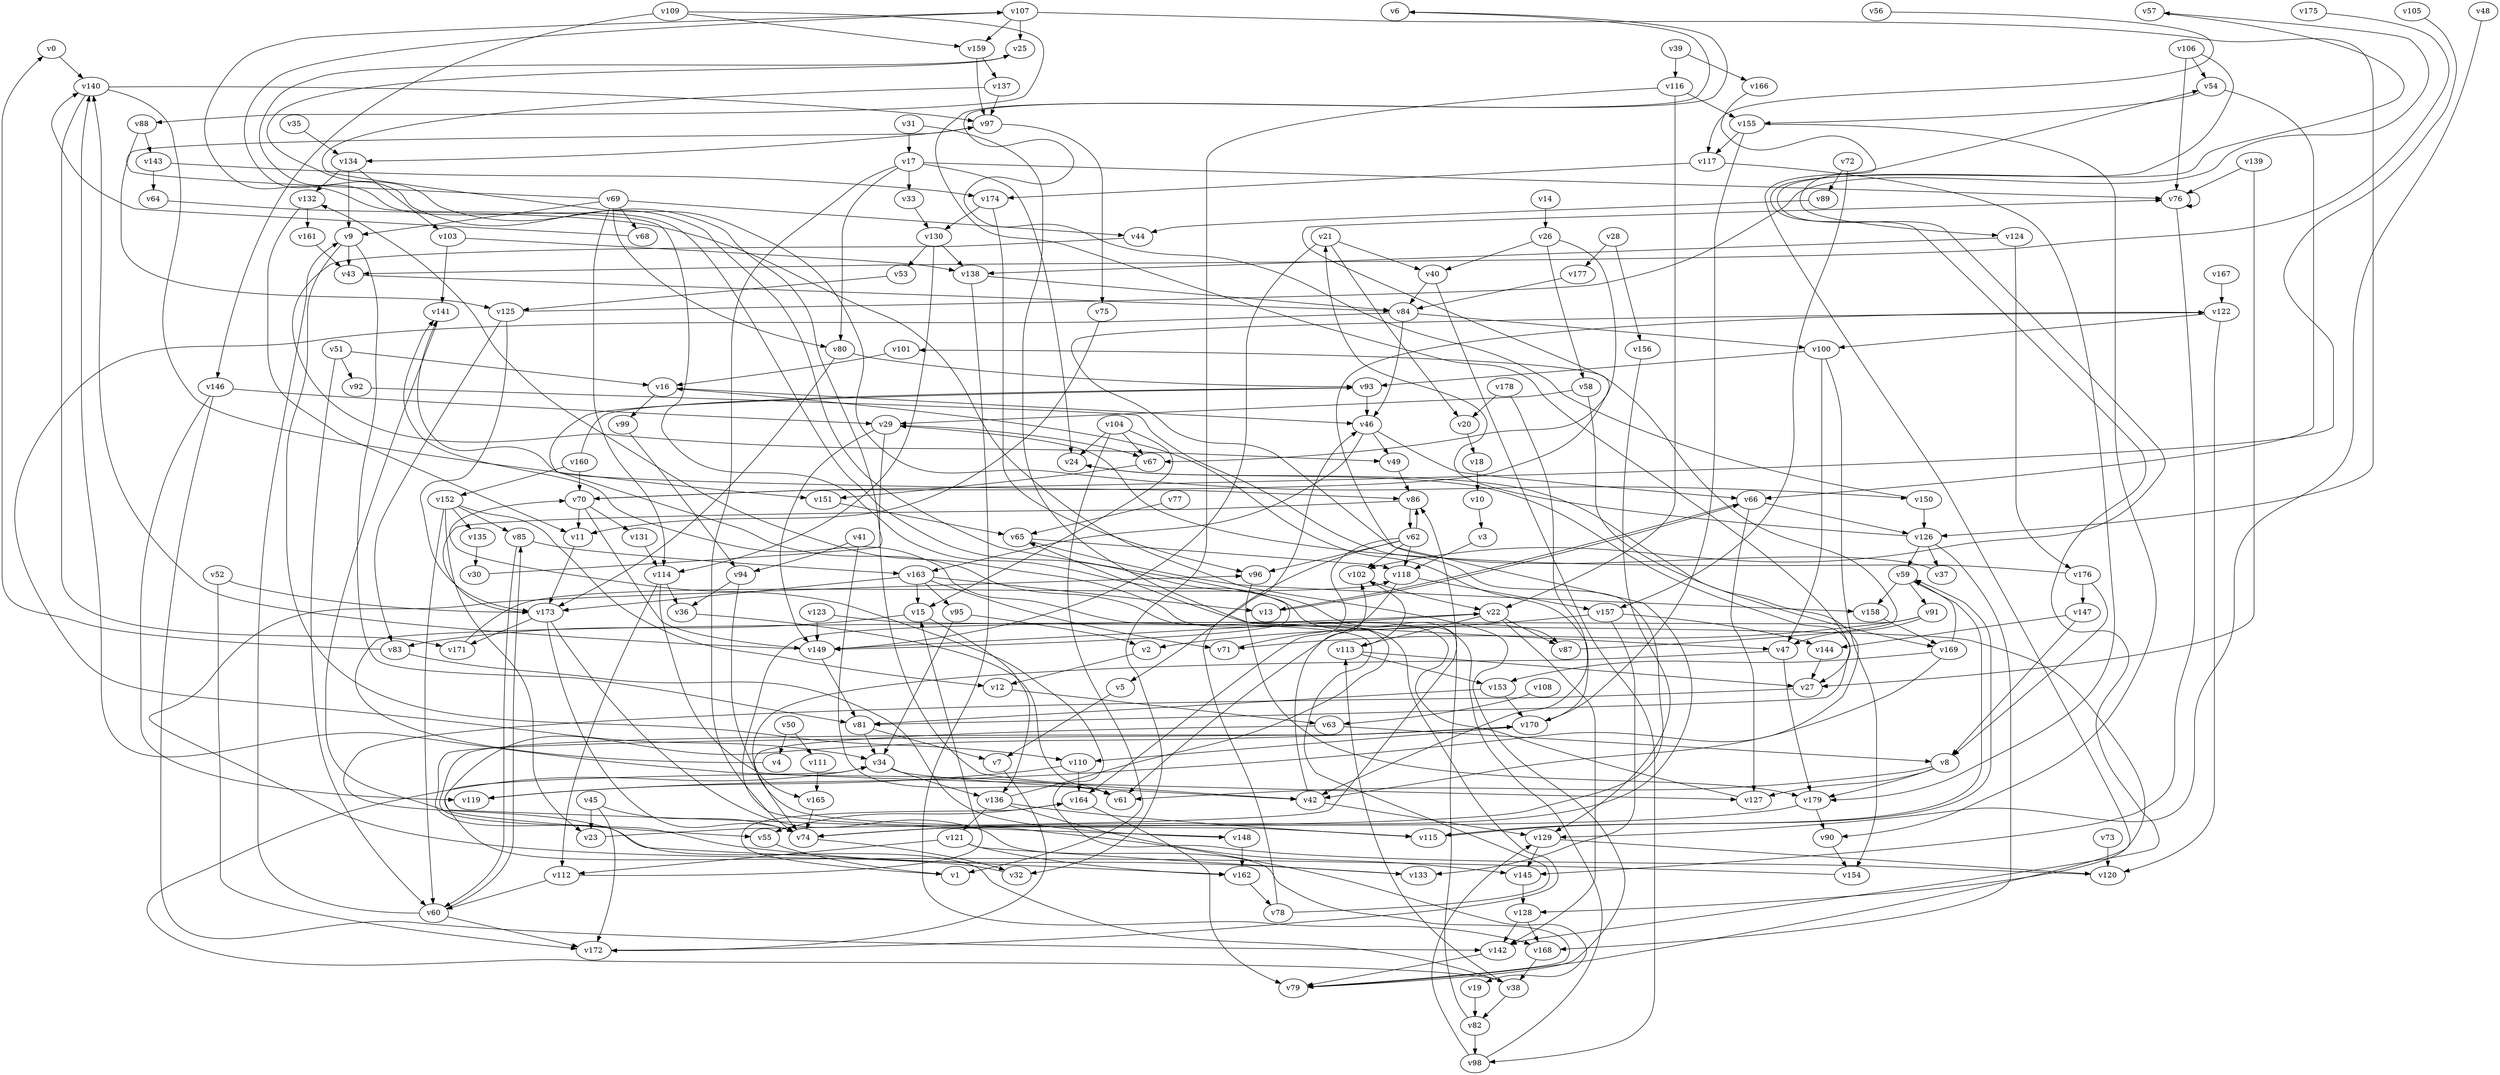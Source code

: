 // Benchmark game 256 - 180 vertices
// time_bound: 59
// targets: v177
digraph G {
    v0 [name="v0", player=1];
    v1 [name="v1", player=1];
    v2 [name="v2", player=1];
    v3 [name="v3", player=1];
    v4 [name="v4", player=0];
    v5 [name="v5", player=1];
    v6 [name="v6", player=1];
    v7 [name="v7", player=1];
    v8 [name="v8", player=1];
    v9 [name="v9", player=0];
    v10 [name="v10", player=1];
    v11 [name="v11", player=0];
    v12 [name="v12", player=0];
    v13 [name="v13", player=0];
    v14 [name="v14", player=0];
    v15 [name="v15", player=1];
    v16 [name="v16", player=1];
    v17 [name="v17", player=1];
    v18 [name="v18", player=1];
    v19 [name="v19", player=1];
    v20 [name="v20", player=1];
    v21 [name="v21", player=0];
    v22 [name="v22", player=0];
    v23 [name="v23", player=0];
    v24 [name="v24", player=0];
    v25 [name="v25", player=1];
    v26 [name="v26", player=1];
    v27 [name="v27", player=1];
    v28 [name="v28", player=1];
    v29 [name="v29", player=0];
    v30 [name="v30", player=0];
    v31 [name="v31", player=1];
    v32 [name="v32", player=1];
    v33 [name="v33", player=0];
    v34 [name="v34", player=0];
    v35 [name="v35", player=1];
    v36 [name="v36", player=0];
    v37 [name="v37", player=0];
    v38 [name="v38", player=1];
    v39 [name="v39", player=0];
    v40 [name="v40", player=1];
    v41 [name="v41", player=0];
    v42 [name="v42", player=1];
    v43 [name="v43", player=1];
    v44 [name="v44", player=0];
    v45 [name="v45", player=1];
    v46 [name="v46", player=1];
    v47 [name="v47", player=1];
    v48 [name="v48", player=0];
    v49 [name="v49", player=1];
    v50 [name="v50", player=1];
    v51 [name="v51", player=0];
    v52 [name="v52", player=0];
    v53 [name="v53", player=0];
    v54 [name="v54", player=0];
    v55 [name="v55", player=0];
    v56 [name="v56", player=1];
    v57 [name="v57", player=0];
    v58 [name="v58", player=0];
    v59 [name="v59", player=0];
    v60 [name="v60", player=0];
    v61 [name="v61", player=1];
    v62 [name="v62", player=0];
    v63 [name="v63", player=1];
    v64 [name="v64", player=1];
    v65 [name="v65", player=1];
    v66 [name="v66", player=0];
    v67 [name="v67", player=0];
    v68 [name="v68", player=1];
    v69 [name="v69", player=0];
    v70 [name="v70", player=1];
    v71 [name="v71", player=0];
    v72 [name="v72", player=1];
    v73 [name="v73", player=0];
    v74 [name="v74", player=0];
    v75 [name="v75", player=1];
    v76 [name="v76", player=1];
    v77 [name="v77", player=0];
    v78 [name="v78", player=0];
    v79 [name="v79", player=1];
    v80 [name="v80", player=0];
    v81 [name="v81", player=0];
    v82 [name="v82", player=1];
    v83 [name="v83", player=0];
    v84 [name="v84", player=1];
    v85 [name="v85", player=1];
    v86 [name="v86", player=1];
    v87 [name="v87", player=0];
    v88 [name="v88", player=0];
    v89 [name="v89", player=1];
    v90 [name="v90", player=1];
    v91 [name="v91", player=1];
    v92 [name="v92", player=1];
    v93 [name="v93", player=0];
    v94 [name="v94", player=1];
    v95 [name="v95", player=0];
    v96 [name="v96", player=1];
    v97 [name="v97", player=1];
    v98 [name="v98", player=1];
    v99 [name="v99", player=0];
    v100 [name="v100", player=0];
    v101 [name="v101", player=0];
    v102 [name="v102", player=1];
    v103 [name="v103", player=0];
    v104 [name="v104", player=0];
    v105 [name="v105", player=1];
    v106 [name="v106", player=1];
    v107 [name="v107", player=0];
    v108 [name="v108", player=1];
    v109 [name="v109", player=0];
    v110 [name="v110", player=1];
    v111 [name="v111", player=0];
    v112 [name="v112", player=0];
    v113 [name="v113", player=0];
    v114 [name="v114", player=1];
    v115 [name="v115", player=1];
    v116 [name="v116", player=0];
    v117 [name="v117", player=1];
    v118 [name="v118", player=1];
    v119 [name="v119", player=1];
    v120 [name="v120", player=0];
    v121 [name="v121", player=1];
    v122 [name="v122", player=1];
    v123 [name="v123", player=1];
    v124 [name="v124", player=0];
    v125 [name="v125", player=1];
    v126 [name="v126", player=0];
    v127 [name="v127", player=0];
    v128 [name="v128", player=0];
    v129 [name="v129", player=0];
    v130 [name="v130", player=1];
    v131 [name="v131", player=1];
    v132 [name="v132", player=0];
    v133 [name="v133", player=0];
    v134 [name="v134", player=1];
    v135 [name="v135", player=0];
    v136 [name="v136", player=0];
    v137 [name="v137", player=0];
    v138 [name="v138", player=1];
    v139 [name="v139", player=0];
    v140 [name="v140", player=1];
    v141 [name="v141", player=0];
    v142 [name="v142", player=0];
    v143 [name="v143", player=1];
    v144 [name="v144", player=0];
    v145 [name="v145", player=0];
    v146 [name="v146", player=0];
    v147 [name="v147", player=0];
    v148 [name="v148", player=1];
    v149 [name="v149", player=1];
    v150 [name="v150", player=0];
    v151 [name="v151", player=0];
    v152 [name="v152", player=0];
    v153 [name="v153", player=0];
    v154 [name="v154", player=1];
    v155 [name="v155", player=0];
    v156 [name="v156", player=1];
    v157 [name="v157", player=0];
    v158 [name="v158", player=1];
    v159 [name="v159", player=0];
    v160 [name="v160", player=0];
    v161 [name="v161", player=1];
    v162 [name="v162", player=1];
    v163 [name="v163", player=1];
    v164 [name="v164", player=1];
    v165 [name="v165", player=1];
    v166 [name="v166", player=1];
    v167 [name="v167", player=1];
    v168 [name="v168", player=0];
    v169 [name="v169", player=1];
    v170 [name="v170", player=0];
    v171 [name="v171", player=1];
    v172 [name="v172", player=0];
    v173 [name="v173", player=0];
    v174 [name="v174", player=0];
    v175 [name="v175", player=1];
    v176 [name="v176", player=1];
    v177 [name="v177", player=1, target=1];
    v178 [name="v178", player=0];
    v179 [name="v179", player=0];

    v0 -> v140;
    v1 -> v164 [constraint="t mod 2 == 0"];
    v2 -> v12;
    v3 -> v118;
    v4 -> v22 [constraint="t mod 3 == 0"];
    v5 -> v7;
    v6 -> v27 [constraint="t < 8"];
    v7 -> v172;
    v8 -> v61;
    v9 -> v81;
    v10 -> v3;
    v11 -> v173;
    v12 -> v63;
    v13 -> v66;
    v14 -> v26;
    v15 -> v136;
    v16 -> v99;
    v17 -> v24;
    v18 -> v10;
    v19 -> v82;
    v20 -> v18;
    v21 -> v40;
    v22 -> v142;
    v23 -> v107 [constraint="t mod 4 == 1"];
    v24 -> v81 [constraint="t < 11"];
    v25 -> v149 [constraint="t >= 4"];
    v26 -> v40;
    v27 -> v162 [constraint="t < 7"];
    v28 -> v156;
    v29 -> v149;
    v30 -> v25 [constraint="t >= 1"];
    v31 -> v17;
    v32 -> v96 [constraint="t mod 5 == 3"];
    v33 -> v130;
    v34 -> v38 [constraint="t mod 3 == 1"];
    v35 -> v134;
    v36 -> v61 [constraint="t >= 3"];
    v37 -> v122 [constraint="t mod 4 == 0"];
    v38 -> v170 [constraint="t >= 4"];
    v39 -> v166;
    v40 -> v84;
    v41 -> v94;
    v42 -> v102;
    v43 -> v84;
    v44 -> v49 [constraint="t < 13"];
    v45 -> v23;
    v46 -> v49;
    v47 -> v115 [constraint="t < 6"];
    v48 -> v129 [constraint="t mod 2 == 0"];
    v49 -> v86;
    v50 -> v4;
    v51 -> v16;
    v52 -> v172;
    v53 -> v125;
    v54 -> v66;
    v55 -> v1;
    v56 -> v117 [constraint="t >= 1"];
    v57 -> v102 [constraint="t < 14"];
    v58 -> v29;
    v59 -> v158;
    v60 -> v85 [constraint="t >= 1"];
    v61 -> v140;
    v62 -> v96;
    v63 -> v165 [constraint="t mod 3 == 0"];
    v64 -> v79 [constraint="t < 9"];
    v65 -> v158 [constraint="t >= 4"];
    v66 -> v13;
    v67 -> v151;
    v68 -> v140 [constraint="t >= 2"];
    v69 -> v97 [constraint="t < 10"];
    v70 -> v101 [constraint="t < 7"];
    v71 -> v87 [constraint="t < 5"];
    v72 -> v157;
    v73 -> v120;
    v74 -> v122 [constraint="t mod 4 == 2"];
    v75 -> v11;
    v76 -> v76;
    v77 -> v65;
    v78 -> v141 [constraint="t >= 2"];
    v79 -> v54 [constraint="t mod 2 == 1"];
    v80 -> v173;
    v81 -> v34;
    v82 -> v98;
    v83 -> v148 [constraint="t < 15"];
    v84 -> v34 [constraint="t >= 3"];
    v85 -> v163;
    v86 -> v173 [constraint="t < 5"];
    v87 -> v76 [constraint="t mod 3 == 2"];
    v88 -> v143;
    v89 -> v44;
    v90 -> v154;
    v91 -> v19 [constraint="t >= 1"];
    v92 -> v74 [constraint="t >= 4"];
    v93 -> v86 [constraint="t mod 4 == 2"];
    v94 -> v36;
    v95 -> v2;
    v96 -> v179;
    v97 -> v134;
    v98 -> v107 [constraint="t < 11"];
    v99 -> v94;
    v100 -> v93;
    v101 -> v16;
    v102 -> v22;
    v103 -> v141;
    v104 -> v67;
    v105 -> v70 [constraint="t mod 3 == 0"];
    v106 -> v142 [constraint="t >= 2"];
    v107 -> v25;
    v108 -> v63;
    v109 -> v88 [constraint="t mod 5 == 2"];
    v110 -> v164;
    v111 -> v165;
    v112 -> v15 [constraint="t >= 4"];
    v113 -> v153;
    v114 -> v36;
    v115 -> v59 [constraint="t < 15"];
    v116 -> v22;
    v117 -> v179;
    v118 -> v157;
    v119 -> v24 [constraint="t mod 4 == 1"];
    v120 -> v70 [constraint="t mod 4 == 3"];
    v121 -> v112;
    v122 -> v120;
    v123 -> v128 [constraint="t mod 5 == 4"];
    v124 -> v138;
    v125 -> v57 [constraint="t >= 2"];
    v126 -> v21 [constraint="t mod 4 == 2"];
    v127 -> v65 [constraint="t < 12"];
    v128 -> v142;
    v129 -> v120;
    v130 -> v53;
    v131 -> v114;
    v132 -> v161;
    v133 -> v170 [constraint="t >= 3"];
    v134 -> v132;
    v135 -> v30;
    v136 -> v141 [constraint="t mod 2 == 1"];
    v137 -> v150 [constraint="t < 13"];
    v138 -> v84;
    v139 -> v76;
    v140 -> v171;
    v141 -> v55;
    v142 -> v79;
    v143 -> v174;
    v144 -> v27;
    v145 -> v128;
    v146 -> v29;
    v147 -> v144;
    v148 -> v170 [constraint="t mod 5 == 1"];
    v149 -> v140;
    v150 -> v6 [constraint="t >= 3"];
    v151 -> v65;
    v152 -> v12;
    v153 -> v170;
    v154 -> v34 [constraint="t mod 2 == 0"];
    v155 -> v117;
    v156 -> v129;
    v157 -> v144;
    v158 -> v169;
    v159 -> v97;
    v160 -> v93 [constraint="t < 12"];
    v161 -> v43;
    v162 -> v78;
    v163 -> v15;
    v164 -> v79;
    v165 -> v74;
    v166 -> v124 [constraint="t < 5"];
    v167 -> v122;
    v168 -> v38;
    v169 -> v153;
    v170 -> v16 [constraint="t mod 2 == 0"];
    v171 -> v118 [constraint="t >= 2"];
    v172 -> v132 [constraint="t < 6"];
    v173 -> v79 [constraint="t >= 5"];
    v174 -> v130;
    v175 -> v43 [constraint="t mod 4 == 1"];
    v176 -> v29 [constraint="t >= 2"];
    v177 -> v84;
    v178 -> v20;
    v179 -> v74;
    v129 -> v145;
    v46 -> v163;
    v22 -> v149;
    v22 -> v113;
    v51 -> v92;
    v38 -> v82;
    v39 -> v116;
    v70 -> v131;
    v8 -> v127;
    v126 -> v59;
    v163 -> v173;
    v54 -> v155;
    v174 -> v96;
    v66 -> v126;
    v100 -> v47;
    v91 -> v47;
    v159 -> v137;
    v59 -> v91;
    v143 -> v64;
    v170 -> v110;
    v160 -> v152;
    v62 -> v164;
    v104 -> v15;
    v95 -> v34;
    v91 -> v71;
    v103 -> v138;
    v51 -> v60;
    v70 -> v149;
    v138 -> v168;
    v179 -> v90;
    v136 -> v121;
    v63 -> v8;
    v29 -> v67;
    v132 -> v11;
    v9 -> v43;
    v38 -> v113;
    v97 -> v75;
    v93 -> v46;
    v74 -> v32;
    v50 -> v111;
    v17 -> v33;
    v148 -> v162;
    v178 -> v42;
    v45 -> v172;
    v110 -> v119;
    v109 -> v159;
    v88 -> v125;
    v126 -> v168;
    v146 -> v142;
    v21 -> v149;
    v163 -> v95;
    v86 -> v62;
    v114 -> v127;
    v85 -> v60;
    v157 -> v133;
    v45 -> v74;
    v82 -> v86;
    v153 -> v81;
    v128 -> v168;
    v21 -> v20;
    v123 -> v149;
    v163 -> v13;
    v34 -> v42;
    v83 -> v0;
    v58 -> v169;
    v62 -> v118;
    v106 -> v76;
    v112 -> v60;
    v164 -> v55;
    v52 -> v173;
    v160 -> v70;
    v42 -> v129;
    v169 -> v42;
    v70 -> v11;
    v9 -> v110;
    v31 -> v47;
    v126 -> v37;
    v163 -> v71;
    v155 -> v170;
    v17 -> v76;
    v94 -> v74;
    v46 -> v66;
    v140 -> v151;
    v29 -> v42;
    v125 -> v83;
    v16 -> v46;
    v69 -> v80;
    v125 -> v173;
    v152 -> v60;
    v139 -> v27;
    v147 -> v8;
    v106 -> v54;
    v169 -> v59;
    v26 -> v58;
    v84 -> v100;
    v134 -> v103;
    v69 -> v9;
    v130 -> v114;
    v69 -> v114;
    v152 -> v23;
    v137 -> v97;
    v81 -> v7;
    v113 -> v102;
    v66 -> v127;
    v173 -> v171;
    v104 -> v1;
    v136 -> v145;
    v40 -> v98;
    v26 -> v67;
    v69 -> v68;
    v34 -> v136;
    v65 -> v118;
    v134 -> v9;
    v118 -> v61;
    v117 -> v174;
    v150 -> v126;
    v59 -> v115;
    v136 -> v115;
    v107 -> v159;
    v152 -> v85;
    v146 -> v119;
    v62 -> v5;
    v98 -> v129;
    v130 -> v138;
    v84 -> v46;
    v60 -> v9;
    v104 -> v24;
    v41 -> v61;
    v100 -> v154;
    v173 -> v74;
    v62 -> v102;
    v157 -> v2;
    v155 -> v90;
    v114 -> v112;
    v47 -> v179;
    v176 -> v147;
    v17 -> v80;
    v107 -> v126;
    v78 -> v46;
    v76 -> v145;
    v124 -> v176;
    v15 -> v83;
    v121 -> v162;
    v152 -> v135;
    v17 -> v74;
    v69 -> v44;
    v8 -> v179;
    v116 -> v155;
    v113 -> v27;
    v62 -> v86;
    v149 -> v81;
    v22 -> v87;
    v140 -> v97;
    v28 -> v177;
    v176 -> v8;
    v60 -> v172;
    v116 -> v32;
    v109 -> v146;
    v80 -> v93;
    v121 -> v133;
    v72 -> v89;
    v122 -> v100;
}
